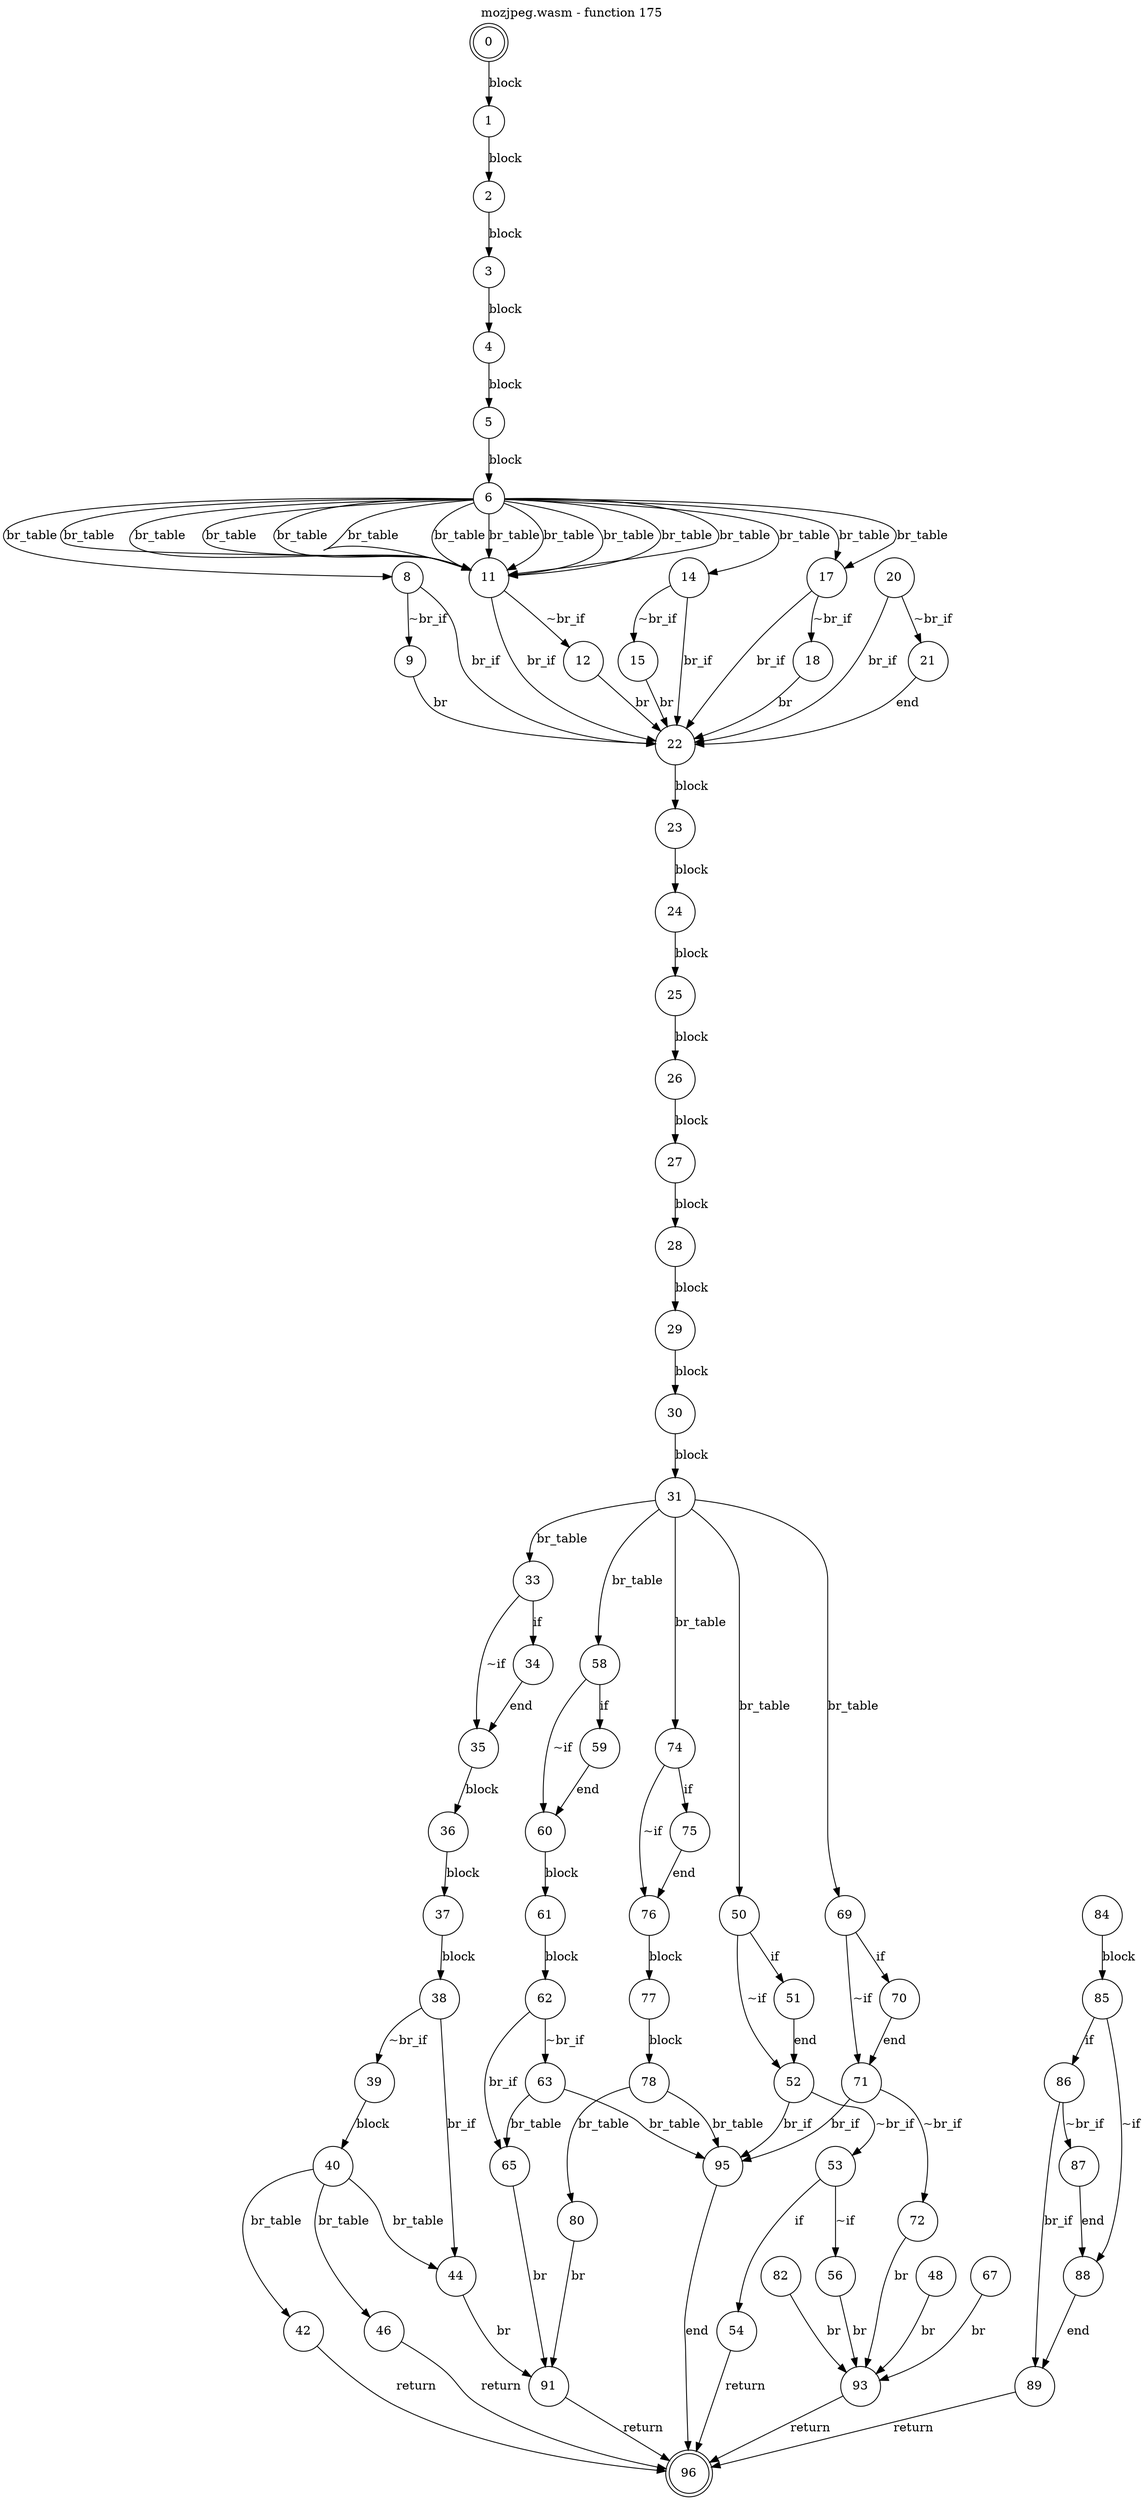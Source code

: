 digraph finite_state_machine {
    label = "mozjpeg.wasm - function 175"
    labelloc =  t
    labelfontsize = 16
    labelfontcolor = black
    labelfontname = "Helvetica"
    node [shape = doublecircle]; 0 96;
    node [shape = circle];
    0 -> 1[label="block"];
    1 -> 2[label="block"];
    2 -> 3[label="block"];
    3 -> 4[label="block"];
    4 -> 5[label="block"];
    5 -> 6[label="block"];
    6 -> 8[label="br_table"];
    6 -> 11[label="br_table"];
    6 -> 14[label="br_table"];
    6 -> 17[label="br_table"];
    6 -> 17[label="br_table"];
    6 -> 11[label="br_table"];
    6 -> 11[label="br_table"];
    6 -> 11[label="br_table"];
    6 -> 11[label="br_table"];
    6 -> 11[label="br_table"];
    6 -> 11[label="br_table"];
    6 -> 11[label="br_table"];
    6 -> 11[label="br_table"];
    6 -> 11[label="br_table"];
    6 -> 11[label="br_table"];
    8 -> 9[label="~br_if"];
    8 -> 22[label="br_if"];
    9 -> 22[label="br"];
    11 -> 12[label="~br_if"];
    11 -> 22[label="br_if"];
    12 -> 22[label="br"];
    14 -> 15[label="~br_if"];
    14 -> 22[label="br_if"];
    15 -> 22[label="br"];
    17 -> 18[label="~br_if"];
    17 -> 22[label="br_if"];
    18 -> 22[label="br"];
    20 -> 21[label="~br_if"];
    20 -> 22[label="br_if"];
    21 -> 22[label="end"];
    22 -> 23[label="block"];
    23 -> 24[label="block"];
    24 -> 25[label="block"];
    25 -> 26[label="block"];
    26 -> 27[label="block"];
    27 -> 28[label="block"];
    28 -> 29[label="block"];
    29 -> 30[label="block"];
    30 -> 31[label="block"];
    31 -> 33[label="br_table"];
    31 -> 50[label="br_table"];
    31 -> 58[label="br_table"];
    31 -> 69[label="br_table"];
    31 -> 74[label="br_table"];
    33 -> 34[label="if"];
    33 -> 35[label="~if"];
    34 -> 35[label="end"];
    35 -> 36[label="block"];
    36 -> 37[label="block"];
    37 -> 38[label="block"];
    38 -> 39[label="~br_if"];
    38 -> 44[label="br_if"];
    39 -> 40[label="block"];
    40 -> 42[label="br_table"];
    40 -> 44[label="br_table"];
    40 -> 46[label="br_table"];
    42 -> 96[label="return"];
    44 -> 91[label="br"];
    46 -> 96[label="return"];
    48 -> 93[label="br"];
    50 -> 51[label="if"];
    50 -> 52[label="~if"];
    51 -> 52[label="end"];
    52 -> 53[label="~br_if"];
    52 -> 95[label="br_if"];
    53 -> 54[label="if"];
    53 -> 56[label="~if"];
    54 -> 96[label="return"];
    56 -> 93[label="br"];
    58 -> 59[label="if"];
    58 -> 60[label="~if"];
    59 -> 60[label="end"];
    60 -> 61[label="block"];
    61 -> 62[label="block"];
    62 -> 63[label="~br_if"];
    62 -> 65[label="br_if"];
    63 -> 65[label="br_table"];
    63 -> 95[label="br_table"];
    65 -> 91[label="br"];
    67 -> 93[label="br"];
    69 -> 70[label="if"];
    69 -> 71[label="~if"];
    70 -> 71[label="end"];
    71 -> 72[label="~br_if"];
    71 -> 95[label="br_if"];
    72 -> 93[label="br"];
    74 -> 75[label="if"];
    74 -> 76[label="~if"];
    75 -> 76[label="end"];
    76 -> 77[label="block"];
    77 -> 78[label="block"];
    78 -> 80[label="br_table"];
    78 -> 95[label="br_table"];
    80 -> 91[label="br"];
    82 -> 93[label="br"];
    84 -> 85[label="block"];
    85 -> 86[label="if"];
    85 -> 88[label="~if"];
    86 -> 87[label="~br_if"];
    86 -> 89[label="br_if"];
    87 -> 88[label="end"];
    88 -> 89[label="end"];
    89 -> 96[label="return"];
    91 -> 96[label="return"];
    93 -> 96[label="return"];
    95 -> 96[label="end"];
}
